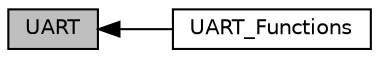 digraph "UART"
{
  edge [fontname="Helvetica",fontsize="10",labelfontname="Helvetica",labelfontsize="10"];
  node [fontname="Helvetica",fontsize="10",shape=record];
  rankdir=LR;
  Node1 [label="UART_Functions",height=0.2,width=0.4,color="black", fillcolor="white", style="filled",URL="$group___u_a_r_t___functions.html",tooltip="UART Functions. "];
  Node0 [label="UART",height=0.2,width=0.4,color="black", fillcolor="grey75", style="filled", fontcolor="black"];
  Node0->Node1 [shape=plaintext, dir="back", style="solid"];
}
